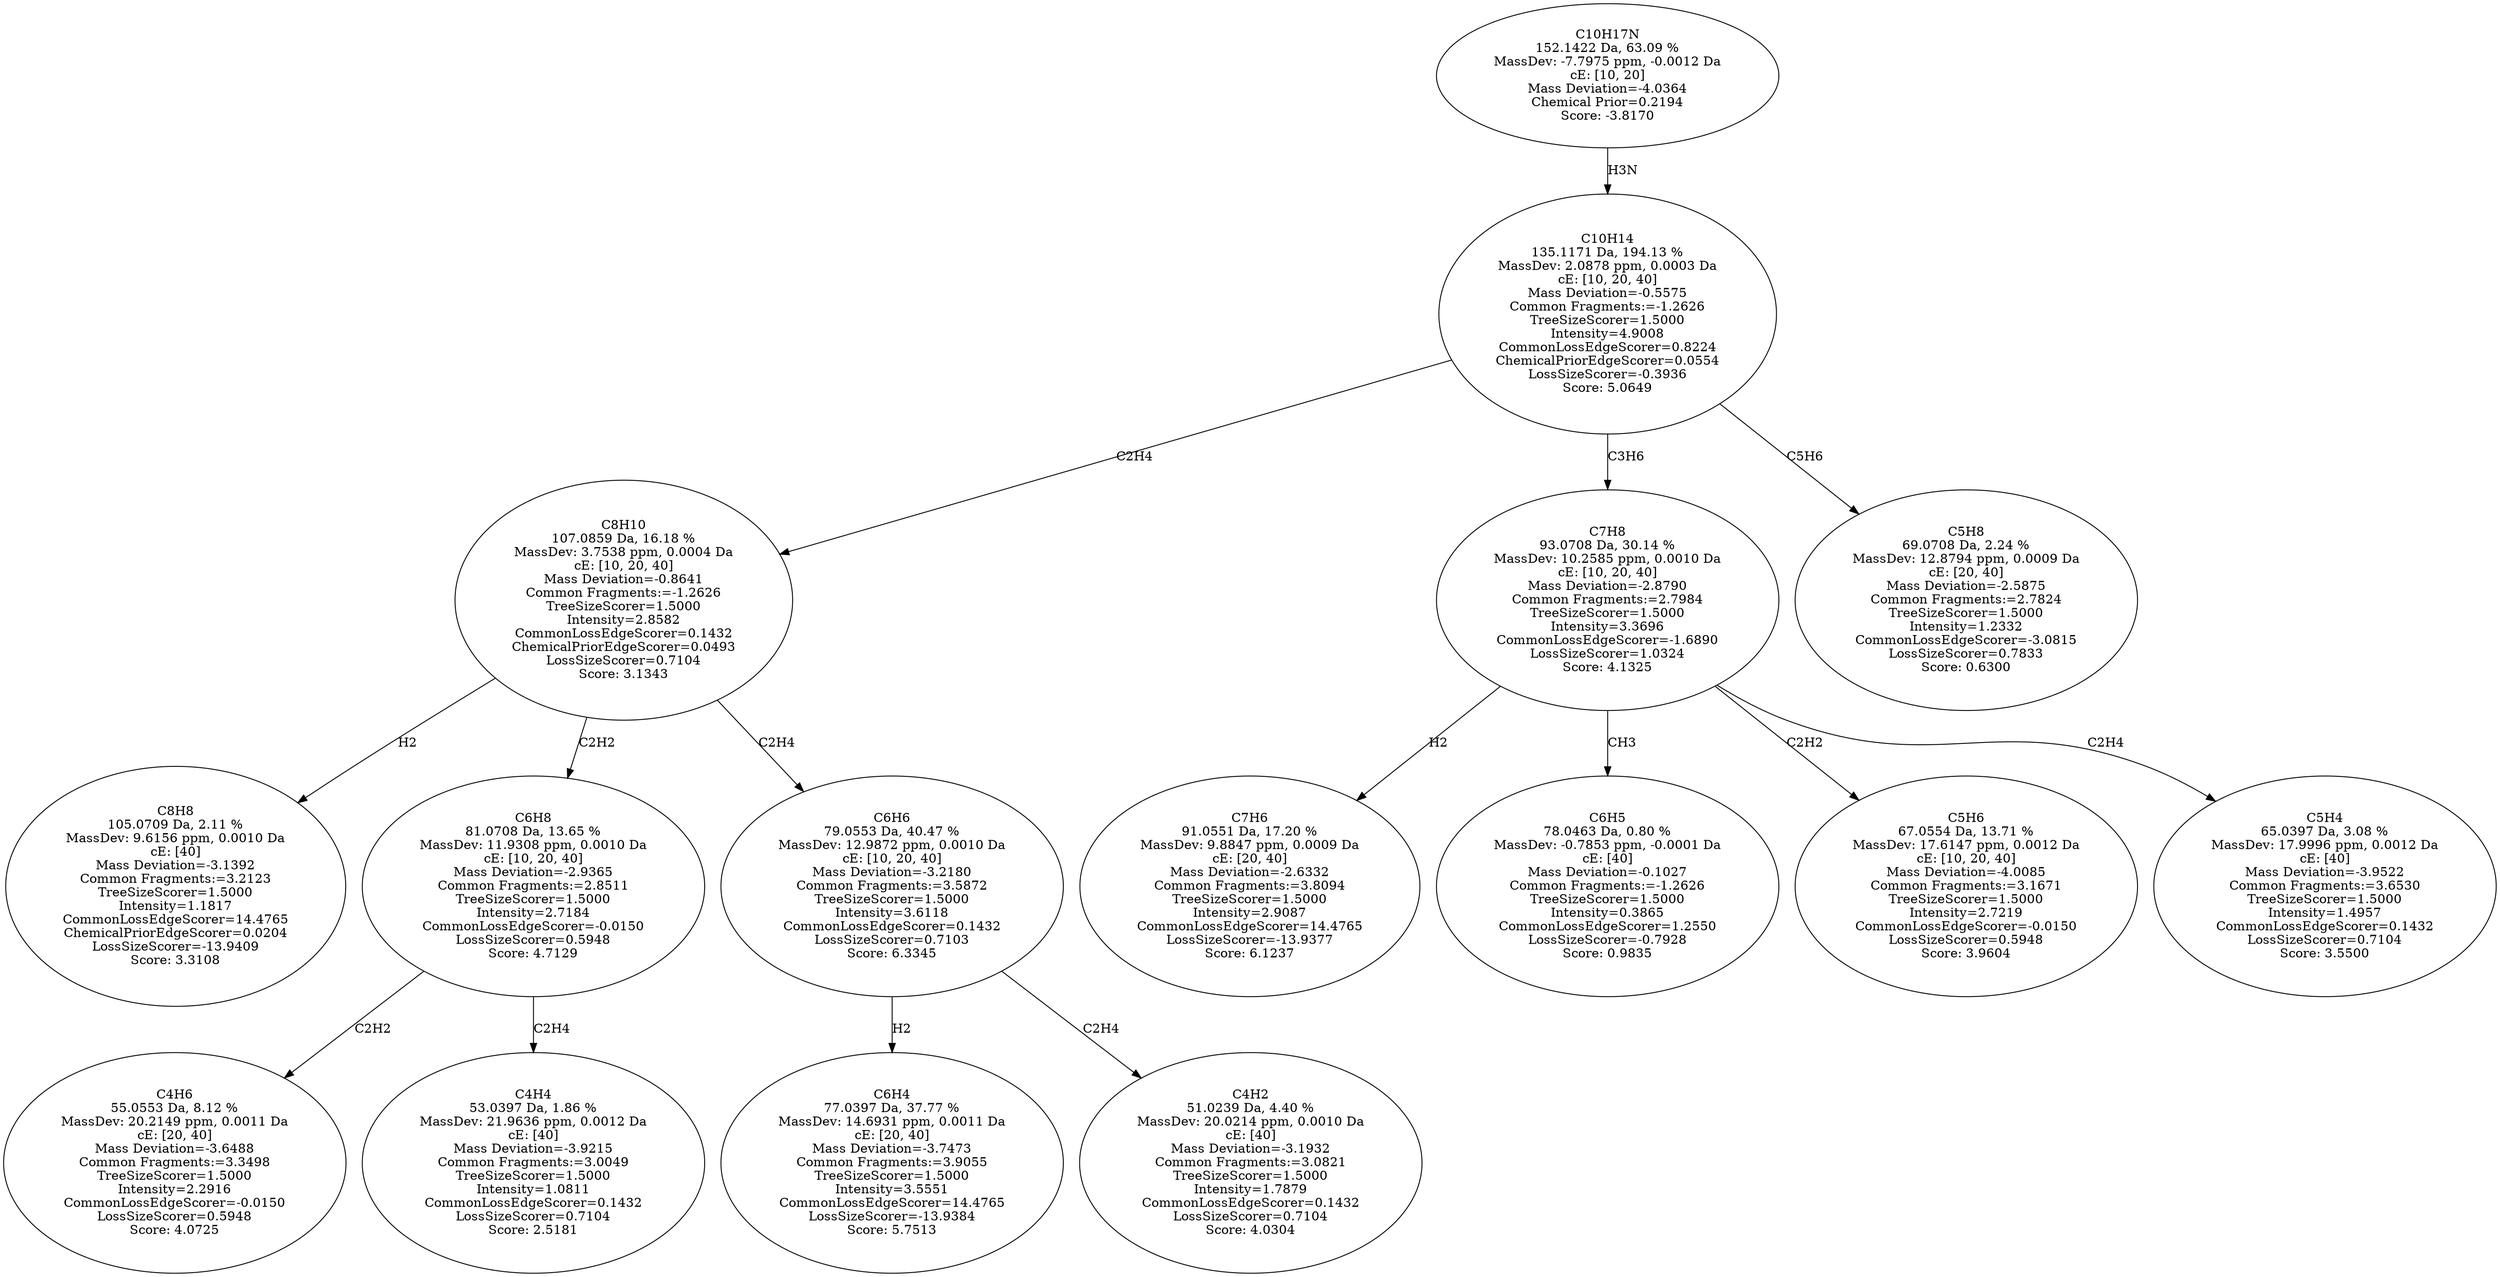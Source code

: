 strict digraph {
v1 [label="C8H8\n105.0709 Da, 2.11 %\nMassDev: 9.6156 ppm, 0.0010 Da\ncE: [40]\nMass Deviation=-3.1392\nCommon Fragments:=3.2123\nTreeSizeScorer=1.5000\nIntensity=1.1817\nCommonLossEdgeScorer=14.4765\nChemicalPriorEdgeScorer=0.0204\nLossSizeScorer=-13.9409\nScore: 3.3108"];
v2 [label="C4H6\n55.0553 Da, 8.12 %\nMassDev: 20.2149 ppm, 0.0011 Da\ncE: [20, 40]\nMass Deviation=-3.6488\nCommon Fragments:=3.3498\nTreeSizeScorer=1.5000\nIntensity=2.2916\nCommonLossEdgeScorer=-0.0150\nLossSizeScorer=0.5948\nScore: 4.0725"];
v3 [label="C4H4\n53.0397 Da, 1.86 %\nMassDev: 21.9636 ppm, 0.0012 Da\ncE: [40]\nMass Deviation=-3.9215\nCommon Fragments:=3.0049\nTreeSizeScorer=1.5000\nIntensity=1.0811\nCommonLossEdgeScorer=0.1432\nLossSizeScorer=0.7104\nScore: 2.5181"];
v4 [label="C6H8\n81.0708 Da, 13.65 %\nMassDev: 11.9308 ppm, 0.0010 Da\ncE: [10, 20, 40]\nMass Deviation=-2.9365\nCommon Fragments:=2.8511\nTreeSizeScorer=1.5000\nIntensity=2.7184\nCommonLossEdgeScorer=-0.0150\nLossSizeScorer=0.5948\nScore: 4.7129"];
v5 [label="C6H4\n77.0397 Da, 37.77 %\nMassDev: 14.6931 ppm, 0.0011 Da\ncE: [20, 40]\nMass Deviation=-3.7473\nCommon Fragments:=3.9055\nTreeSizeScorer=1.5000\nIntensity=3.5551\nCommonLossEdgeScorer=14.4765\nLossSizeScorer=-13.9384\nScore: 5.7513"];
v6 [label="C4H2\n51.0239 Da, 4.40 %\nMassDev: 20.0214 ppm, 0.0010 Da\ncE: [40]\nMass Deviation=-3.1932\nCommon Fragments:=3.0821\nTreeSizeScorer=1.5000\nIntensity=1.7879\nCommonLossEdgeScorer=0.1432\nLossSizeScorer=0.7104\nScore: 4.0304"];
v7 [label="C6H6\n79.0553 Da, 40.47 %\nMassDev: 12.9872 ppm, 0.0010 Da\ncE: [10, 20, 40]\nMass Deviation=-3.2180\nCommon Fragments:=3.5872\nTreeSizeScorer=1.5000\nIntensity=3.6118\nCommonLossEdgeScorer=0.1432\nLossSizeScorer=0.7103\nScore: 6.3345"];
v8 [label="C8H10\n107.0859 Da, 16.18 %\nMassDev: 3.7538 ppm, 0.0004 Da\ncE: [10, 20, 40]\nMass Deviation=-0.8641\nCommon Fragments:=-1.2626\nTreeSizeScorer=1.5000\nIntensity=2.8582\nCommonLossEdgeScorer=0.1432\nChemicalPriorEdgeScorer=0.0493\nLossSizeScorer=0.7104\nScore: 3.1343"];
v9 [label="C7H6\n91.0551 Da, 17.20 %\nMassDev: 9.8847 ppm, 0.0009 Da\ncE: [20, 40]\nMass Deviation=-2.6332\nCommon Fragments:=3.8094\nTreeSizeScorer=1.5000\nIntensity=2.9087\nCommonLossEdgeScorer=14.4765\nLossSizeScorer=-13.9377\nScore: 6.1237"];
v10 [label="C6H5\n78.0463 Da, 0.80 %\nMassDev: -0.7853 ppm, -0.0001 Da\ncE: [40]\nMass Deviation=-0.1027\nCommon Fragments:=-1.2626\nTreeSizeScorer=1.5000\nIntensity=0.3865\nCommonLossEdgeScorer=1.2550\nLossSizeScorer=-0.7928\nScore: 0.9835"];
v11 [label="C5H6\n67.0554 Da, 13.71 %\nMassDev: 17.6147 ppm, 0.0012 Da\ncE: [10, 20, 40]\nMass Deviation=-4.0085\nCommon Fragments:=3.1671\nTreeSizeScorer=1.5000\nIntensity=2.7219\nCommonLossEdgeScorer=-0.0150\nLossSizeScorer=0.5948\nScore: 3.9604"];
v12 [label="C5H4\n65.0397 Da, 3.08 %\nMassDev: 17.9996 ppm, 0.0012 Da\ncE: [40]\nMass Deviation=-3.9522\nCommon Fragments:=3.6530\nTreeSizeScorer=1.5000\nIntensity=1.4957\nCommonLossEdgeScorer=0.1432\nLossSizeScorer=0.7104\nScore: 3.5500"];
v13 [label="C7H8\n93.0708 Da, 30.14 %\nMassDev: 10.2585 ppm, 0.0010 Da\ncE: [10, 20, 40]\nMass Deviation=-2.8790\nCommon Fragments:=2.7984\nTreeSizeScorer=1.5000\nIntensity=3.3696\nCommonLossEdgeScorer=-1.6890\nLossSizeScorer=1.0324\nScore: 4.1325"];
v14 [label="C5H8\n69.0708 Da, 2.24 %\nMassDev: 12.8794 ppm, 0.0009 Da\ncE: [20, 40]\nMass Deviation=-2.5875\nCommon Fragments:=2.7824\nTreeSizeScorer=1.5000\nIntensity=1.2332\nCommonLossEdgeScorer=-3.0815\nLossSizeScorer=0.7833\nScore: 0.6300"];
v15 [label="C10H14\n135.1171 Da, 194.13 %\nMassDev: 2.0878 ppm, 0.0003 Da\ncE: [10, 20, 40]\nMass Deviation=-0.5575\nCommon Fragments:=-1.2626\nTreeSizeScorer=1.5000\nIntensity=4.9008\nCommonLossEdgeScorer=0.8224\nChemicalPriorEdgeScorer=0.0554\nLossSizeScorer=-0.3936\nScore: 5.0649"];
v16 [label="C10H17N\n152.1422 Da, 63.09 %\nMassDev: -7.7975 ppm, -0.0012 Da\ncE: [10, 20]\nMass Deviation=-4.0364\nChemical Prior=0.2194\nScore: -3.8170"];
v8 -> v1 [label="H2"];
v4 -> v2 [label="C2H2"];
v4 -> v3 [label="C2H4"];
v8 -> v4 [label="C2H2"];
v7 -> v5 [label="H2"];
v7 -> v6 [label="C2H4"];
v8 -> v7 [label="C2H4"];
v15 -> v8 [label="C2H4"];
v13 -> v9 [label="H2"];
v13 -> v10 [label="CH3"];
v13 -> v11 [label="C2H2"];
v13 -> v12 [label="C2H4"];
v15 -> v13 [label="C3H6"];
v15 -> v14 [label="C5H6"];
v16 -> v15 [label="H3N"];
}